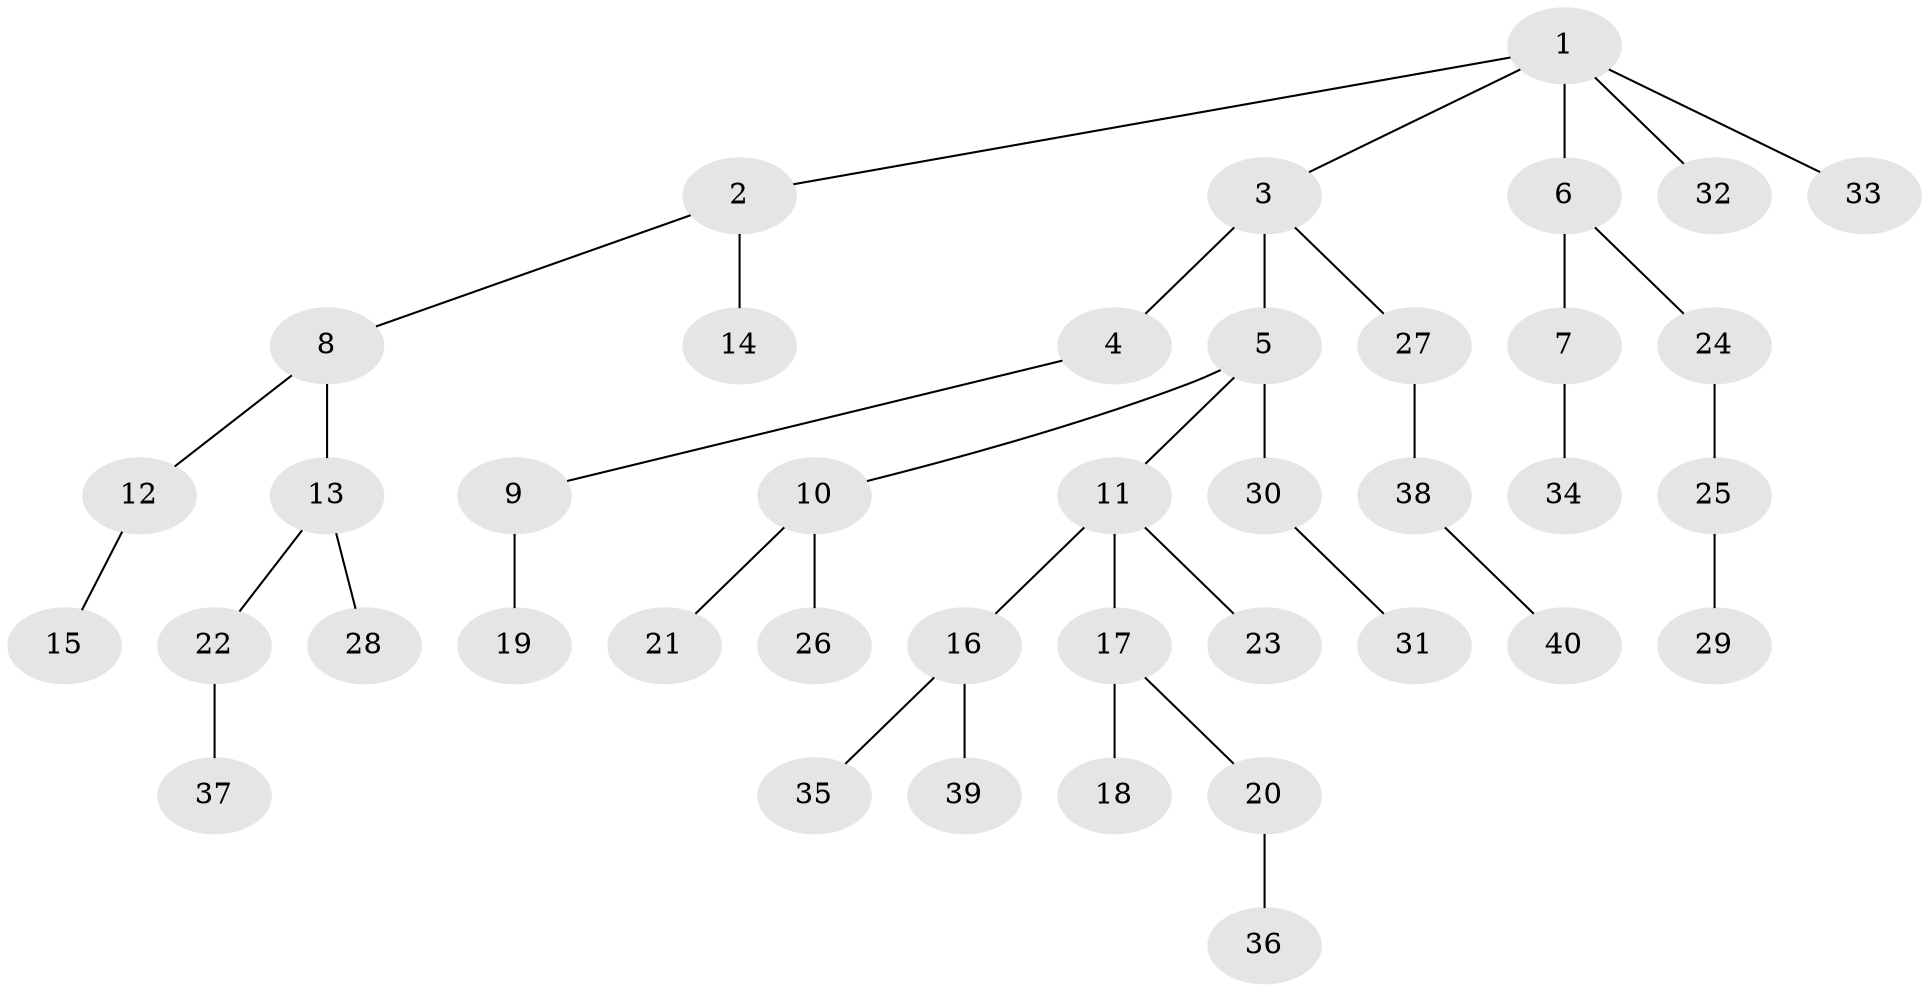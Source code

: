 // original degree distribution, {6: 0.05263157894736842, 4: 0.02631578947368421, 2: 0.23684210526315788, 5: 0.039473684210526314, 3: 0.11842105263157894, 1: 0.5263157894736842}
// Generated by graph-tools (version 1.1) at 2025/37/03/09/25 02:37:09]
// undirected, 40 vertices, 39 edges
graph export_dot {
graph [start="1"]
  node [color=gray90,style=filled];
  1;
  2;
  3;
  4;
  5;
  6;
  7;
  8;
  9;
  10;
  11;
  12;
  13;
  14;
  15;
  16;
  17;
  18;
  19;
  20;
  21;
  22;
  23;
  24;
  25;
  26;
  27;
  28;
  29;
  30;
  31;
  32;
  33;
  34;
  35;
  36;
  37;
  38;
  39;
  40;
  1 -- 2 [weight=1.0];
  1 -- 3 [weight=1.0];
  1 -- 6 [weight=1.0];
  1 -- 32 [weight=1.0];
  1 -- 33 [weight=1.0];
  2 -- 8 [weight=1.0];
  2 -- 14 [weight=1.0];
  3 -- 4 [weight=2.0];
  3 -- 5 [weight=1.0];
  3 -- 27 [weight=1.0];
  4 -- 9 [weight=1.0];
  5 -- 10 [weight=1.0];
  5 -- 11 [weight=1.0];
  5 -- 30 [weight=2.0];
  6 -- 7 [weight=2.0];
  6 -- 24 [weight=1.0];
  7 -- 34 [weight=1.0];
  8 -- 12 [weight=1.0];
  8 -- 13 [weight=3.0];
  9 -- 19 [weight=2.0];
  10 -- 21 [weight=1.0];
  10 -- 26 [weight=2.0];
  11 -- 16 [weight=1.0];
  11 -- 17 [weight=1.0];
  11 -- 23 [weight=1.0];
  12 -- 15 [weight=1.0];
  13 -- 22 [weight=1.0];
  13 -- 28 [weight=1.0];
  16 -- 35 [weight=1.0];
  16 -- 39 [weight=1.0];
  17 -- 18 [weight=1.0];
  17 -- 20 [weight=2.0];
  20 -- 36 [weight=1.0];
  22 -- 37 [weight=1.0];
  24 -- 25 [weight=2.0];
  25 -- 29 [weight=1.0];
  27 -- 38 [weight=1.0];
  30 -- 31 [weight=1.0];
  38 -- 40 [weight=1.0];
}
